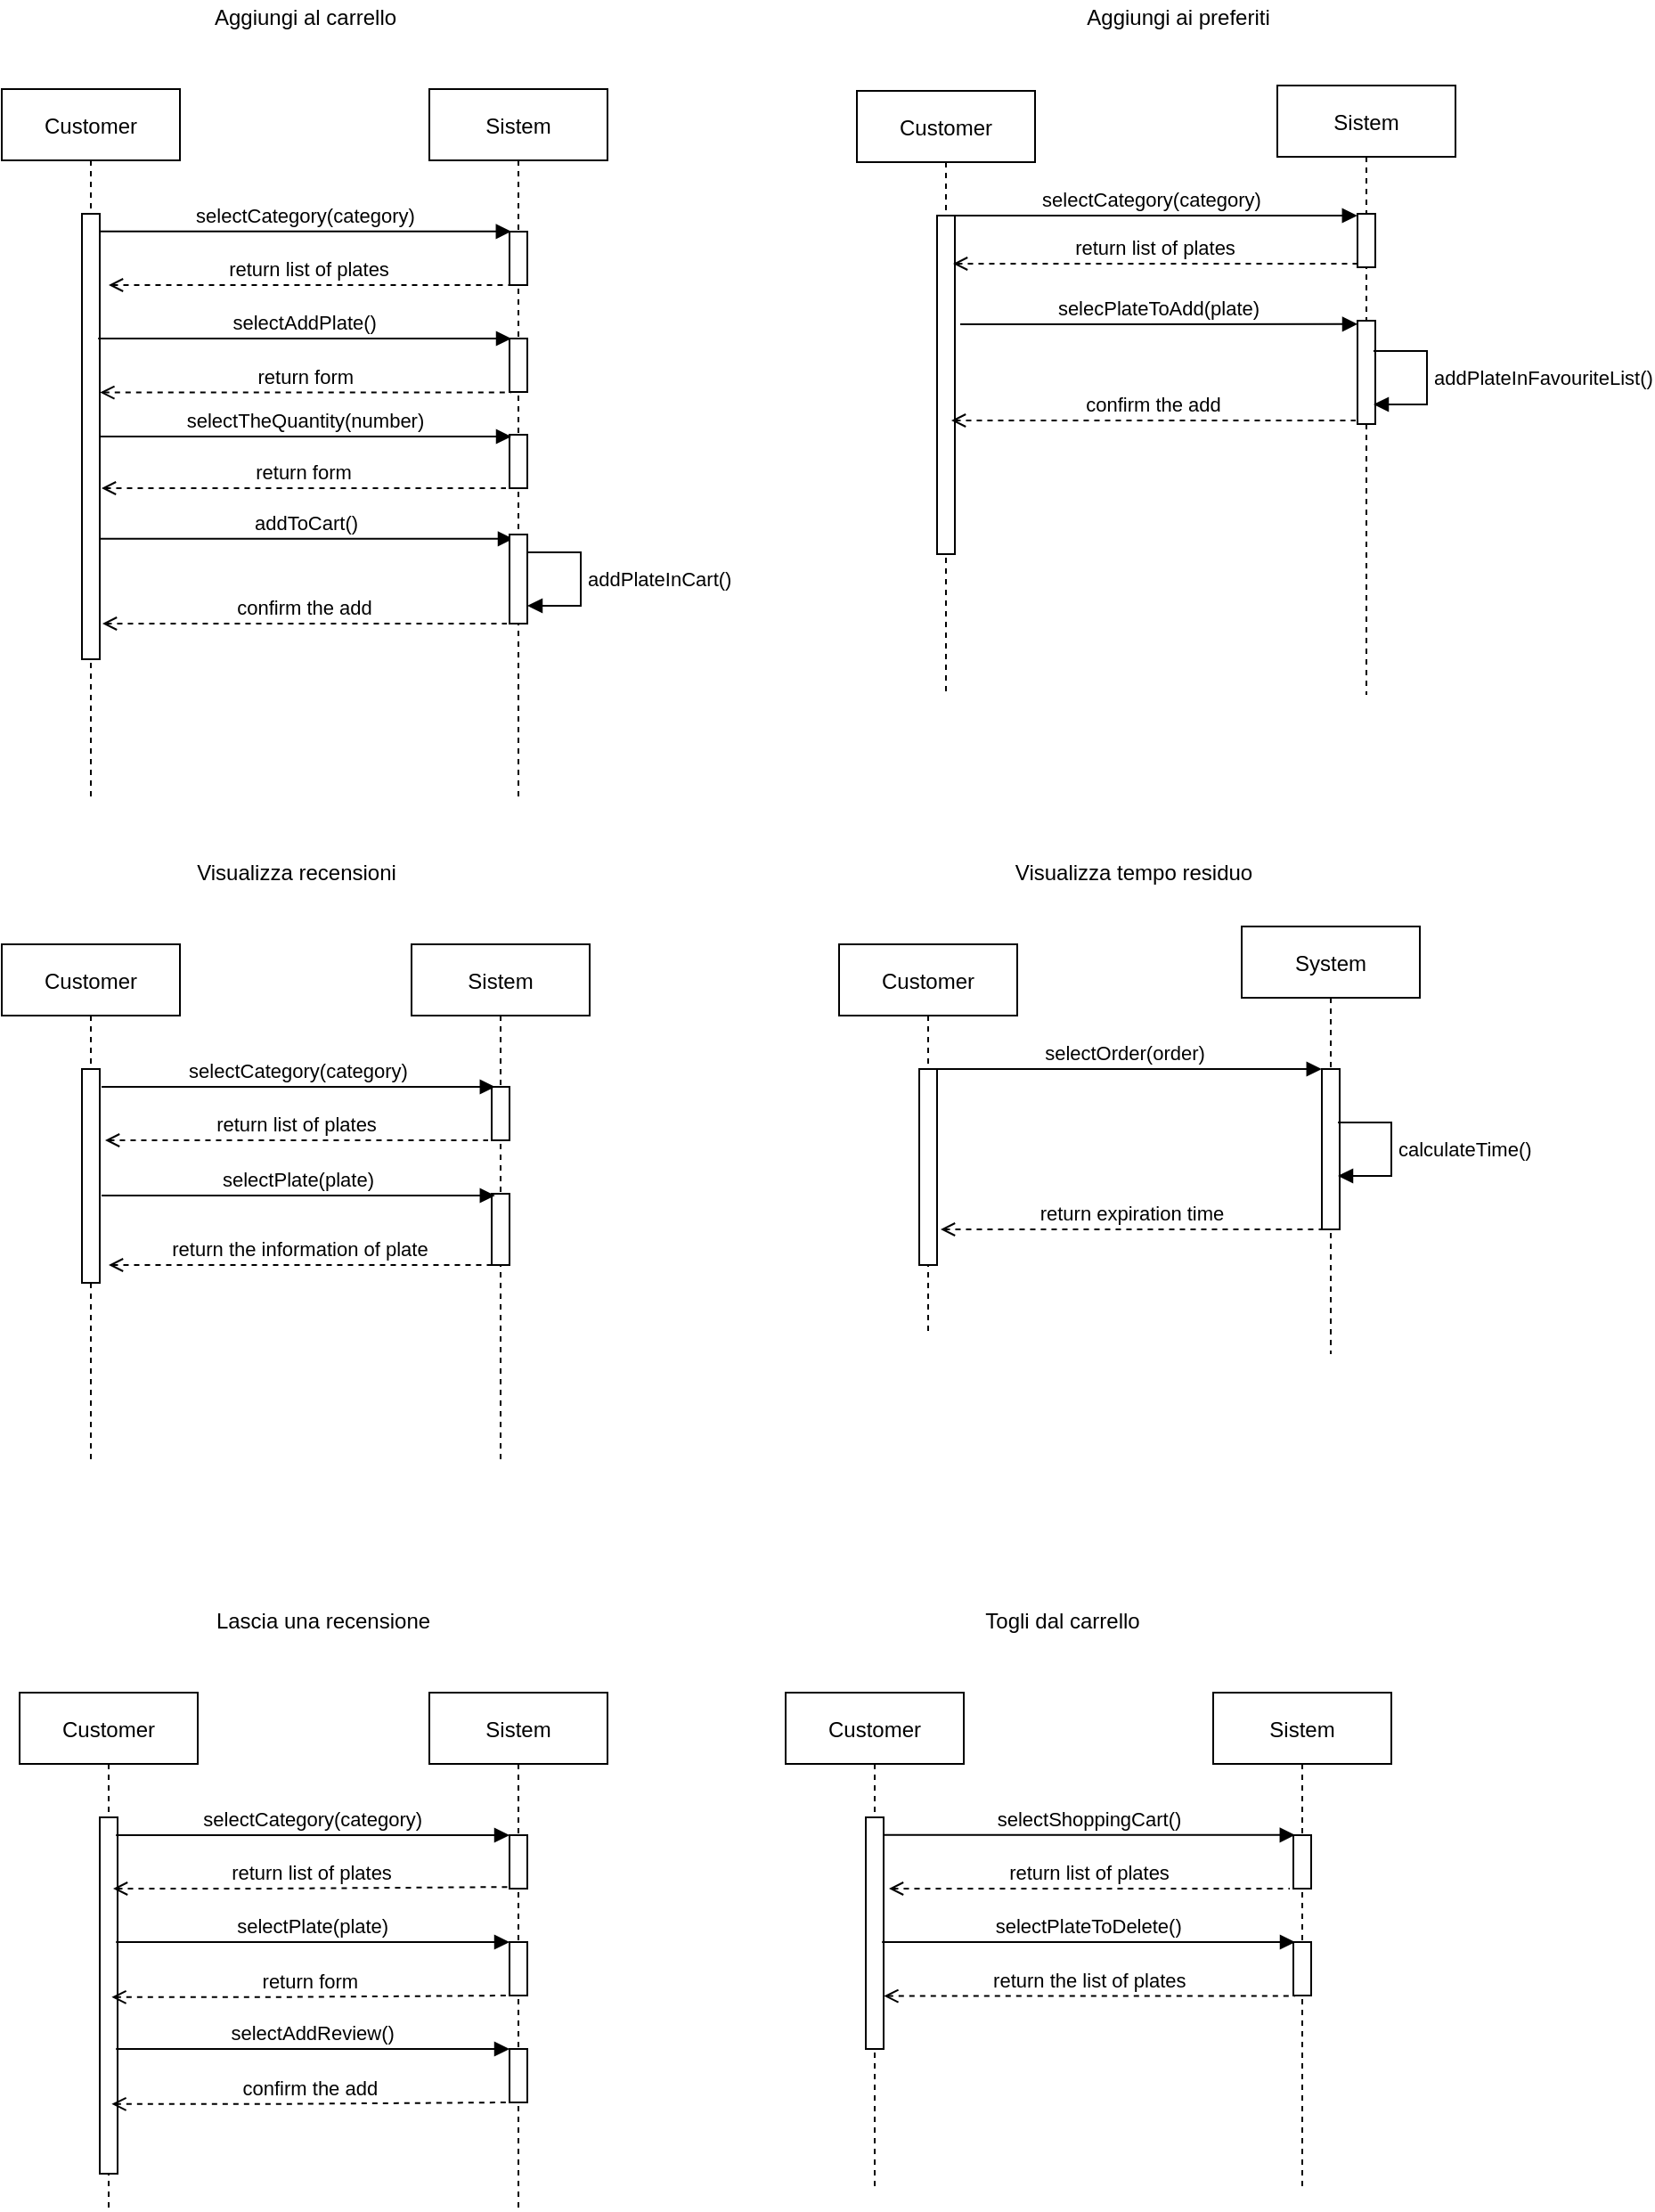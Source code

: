 <mxfile version="14.6.13" type="device"><diagram id="kgpKYQtTHZ0yAKxKKP6v" name="Page-1"><mxGraphModel dx="1185" dy="636" grid="1" gridSize="10" guides="1" tooltips="1" connect="1" arrows="1" fold="1" page="1" pageScale="1" pageWidth="850" pageHeight="1100" math="0" shadow="0"><root><mxCell id="0"/><mxCell id="1" parent="0"/><mxCell id="3nuBFxr9cyL0pnOWT2aG-1" value="Customer" style="shape=umlLifeline;perimeter=lifelinePerimeter;container=1;collapsible=0;recursiveResize=0;rounded=0;shadow=0;strokeWidth=1;" parent="1" vertex="1"><mxGeometry x="120" y="80" width="100" height="400" as="geometry"/></mxCell><mxCell id="3nuBFxr9cyL0pnOWT2aG-2" value="" style="points=[];perimeter=orthogonalPerimeter;rounded=0;shadow=0;strokeWidth=1;" parent="3nuBFxr9cyL0pnOWT2aG-1" vertex="1"><mxGeometry x="45" y="70" width="10" height="250" as="geometry"/></mxCell><mxCell id="3nuBFxr9cyL0pnOWT2aG-8" value="selectCategory(category)" style="verticalAlign=bottom;endArrow=block;entryX=0.09;entryY=-0.003;shadow=0;strokeWidth=1;entryDx=0;entryDy=0;entryPerimeter=0;" parent="1" source="3nuBFxr9cyL0pnOWT2aG-2" target="faFvhAIwq-i0XWVPRD8w-2" edge="1"><mxGeometry relative="1" as="geometry"><mxPoint x="275" y="160" as="sourcePoint"/></mxGeometry></mxCell><mxCell id="faFvhAIwq-i0XWVPRD8w-1" value="Sistem" style="shape=umlLifeline;perimeter=lifelinePerimeter;container=1;collapsible=0;recursiveResize=0;rounded=0;shadow=0;strokeWidth=1;" parent="1" vertex="1"><mxGeometry x="360" y="80" width="100" height="400" as="geometry"/></mxCell><mxCell id="faFvhAIwq-i0XWVPRD8w-2" value="" style="points=[];perimeter=orthogonalPerimeter;rounded=0;shadow=0;strokeWidth=1;" parent="faFvhAIwq-i0XWVPRD8w-1" vertex="1"><mxGeometry x="45" y="80" width="10" height="30" as="geometry"/></mxCell><mxCell id="faFvhAIwq-i0XWVPRD8w-4" value="return list of plates" style="verticalAlign=bottom;endArrow=none;dashed=1;endSize=8;shadow=0;strokeWidth=1;startArrow=open;startFill=0;endFill=0;" parent="1" target="faFvhAIwq-i0XWVPRD8w-2" edge="1"><mxGeometry relative="1" as="geometry"><mxPoint x="530" y="190.0" as="targetPoint"/><mxPoint x="180" y="190" as="sourcePoint"/></mxGeometry></mxCell><mxCell id="faFvhAIwq-i0XWVPRD8w-5" value="" style="points=[];perimeter=orthogonalPerimeter;rounded=0;shadow=0;strokeWidth=1;" parent="1" vertex="1"><mxGeometry x="405" y="220" width="10" height="30" as="geometry"/></mxCell><mxCell id="faFvhAIwq-i0XWVPRD8w-6" value="selectAddPlate()" style="verticalAlign=bottom;endArrow=block;shadow=0;strokeWidth=1;" parent="1" edge="1"><mxGeometry relative="1" as="geometry"><mxPoint x="174.1" y="220.0" as="sourcePoint"/><mxPoint x="406" y="220" as="targetPoint"/></mxGeometry></mxCell><mxCell id="faFvhAIwq-i0XWVPRD8w-7" value="return form" style="verticalAlign=bottom;endArrow=none;dashed=1;endSize=8;shadow=0;strokeWidth=1;exitX=1.033;exitY=0.212;exitDx=0;exitDy=0;exitPerimeter=0;startArrow=open;startFill=0;endFill=0;entryX=0.086;entryY=1.01;entryDx=0;entryDy=0;entryPerimeter=0;" parent="1" target="faFvhAIwq-i0XWVPRD8w-5" edge="1"><mxGeometry relative="1" as="geometry"><mxPoint x="524.83" y="250" as="targetPoint"/><mxPoint x="175.16" y="250.28" as="sourcePoint"/></mxGeometry></mxCell><mxCell id="faFvhAIwq-i0XWVPRD8w-8" value="" style="points=[];perimeter=orthogonalPerimeter;rounded=0;shadow=0;strokeWidth=1;" parent="1" vertex="1"><mxGeometry x="405" y="274" width="10" height="30" as="geometry"/></mxCell><mxCell id="faFvhAIwq-i0XWVPRD8w-9" value="selectTheQuantity(number)" style="verticalAlign=bottom;endArrow=block;shadow=0;strokeWidth=1;" parent="1" source="3nuBFxr9cyL0pnOWT2aG-2" edge="1"><mxGeometry relative="1" as="geometry"><mxPoint x="180" y="275" as="sourcePoint"/><mxPoint x="406" y="275" as="targetPoint"/></mxGeometry></mxCell><mxCell id="faFvhAIwq-i0XWVPRD8w-10" value="return form" style="verticalAlign=bottom;endArrow=none;dashed=1;endSize=8;shadow=0;strokeWidth=1;startArrow=open;startFill=0;endFill=0;" parent="1" edge="1"><mxGeometry relative="1" as="geometry"><mxPoint x="403" y="304" as="targetPoint"/><mxPoint x="176" y="304" as="sourcePoint"/></mxGeometry></mxCell><mxCell id="faFvhAIwq-i0XWVPRD8w-11" value="addToCart()" style="verticalAlign=bottom;endArrow=block;shadow=0;strokeWidth=1;entryX=0.2;entryY=0.048;entryDx=0;entryDy=0;entryPerimeter=0;" parent="1" source="3nuBFxr9cyL0pnOWT2aG-2" target="faFvhAIwq-i0XWVPRD8w-12" edge="1"><mxGeometry relative="1" as="geometry"><mxPoint x="180" y="330" as="sourcePoint"/><mxPoint x="345" y="330" as="targetPoint"/></mxGeometry></mxCell><mxCell id="faFvhAIwq-i0XWVPRD8w-12" value="" style="points=[];perimeter=orthogonalPerimeter;rounded=0;shadow=0;strokeWidth=1;" parent="1" vertex="1"><mxGeometry x="405" y="330" width="10" height="50" as="geometry"/></mxCell><mxCell id="faFvhAIwq-i0XWVPRD8w-18" value="Aggiungi al carrello" style="text;html=1;align=center;verticalAlign=middle;resizable=0;points=[];autosize=1;strokeColor=none;" parent="1" vertex="1"><mxGeometry x="230" y="30" width="120" height="20" as="geometry"/></mxCell><mxCell id="faFvhAIwq-i0XWVPRD8w-19" value="Customer" style="shape=umlLifeline;perimeter=lifelinePerimeter;container=1;collapsible=0;recursiveResize=0;rounded=0;shadow=0;strokeWidth=1;" parent="1" vertex="1"><mxGeometry x="600" y="81" width="100" height="339" as="geometry"/></mxCell><mxCell id="faFvhAIwq-i0XWVPRD8w-20" value="" style="points=[];perimeter=orthogonalPerimeter;rounded=0;shadow=0;strokeWidth=1;" parent="faFvhAIwq-i0XWVPRD8w-19" vertex="1"><mxGeometry x="45" y="70" width="10" height="190" as="geometry"/></mxCell><mxCell id="faFvhAIwq-i0XWVPRD8w-21" value="Sistem" style="shape=umlLifeline;perimeter=lifelinePerimeter;container=1;collapsible=0;recursiveResize=0;rounded=0;shadow=0;strokeWidth=1;" parent="1" vertex="1"><mxGeometry x="836" y="78" width="100" height="342" as="geometry"/></mxCell><mxCell id="faFvhAIwq-i0XWVPRD8w-22" value="" style="points=[];perimeter=orthogonalPerimeter;rounded=0;shadow=0;strokeWidth=1;" parent="faFvhAIwq-i0XWVPRD8w-21" vertex="1"><mxGeometry x="45" y="72" width="10" height="30" as="geometry"/></mxCell><mxCell id="faFvhAIwq-i0XWVPRD8w-26" value="" style="points=[];perimeter=orthogonalPerimeter;rounded=0;shadow=0;strokeWidth=1;" parent="faFvhAIwq-i0XWVPRD8w-21" vertex="1"><mxGeometry x="45" y="132" width="10" height="58" as="geometry"/></mxCell><mxCell id="faFvhAIwq-i0XWVPRD8w-24" value="selectCategory(category)" style="verticalAlign=bottom;endArrow=block;entryX=0.09;entryY=-0.003;shadow=0;strokeWidth=1;entryDx=0;entryDy=0;entryPerimeter=0;" parent="1" edge="1"><mxGeometry relative="1" as="geometry"><mxPoint x="650" y="151.0" as="sourcePoint"/><mxPoint x="880.9" y="151.0" as="targetPoint"/></mxGeometry></mxCell><mxCell id="faFvhAIwq-i0XWVPRD8w-25" value="return list of plates" style="verticalAlign=bottom;endArrow=none;dashed=1;endSize=8;shadow=0;strokeWidth=1;startArrow=open;startFill=0;endFill=0;" parent="1" edge="1"><mxGeometry relative="1" as="geometry"><mxPoint x="881" y="178" as="targetPoint"/><mxPoint x="654" y="178" as="sourcePoint"/></mxGeometry></mxCell><mxCell id="faFvhAIwq-i0XWVPRD8w-27" value="selecPlateToAdd(plate)" style="verticalAlign=bottom;endArrow=block;entryX=0;entryY=0.033;shadow=0;strokeWidth=1;entryDx=0;entryDy=0;entryPerimeter=0;" parent="1" target="faFvhAIwq-i0XWVPRD8w-26" edge="1"><mxGeometry relative="1" as="geometry"><mxPoint x="658" y="212" as="sourcePoint"/><mxPoint x="878.9" y="201" as="targetPoint"/><Array as="points"/></mxGeometry></mxCell><mxCell id="faFvhAIwq-i0XWVPRD8w-28" value="confirm the add" style="verticalAlign=bottom;endArrow=none;dashed=1;endSize=8;shadow=0;strokeWidth=1;startArrow=open;startFill=0;endFill=0;" parent="1" edge="1"><mxGeometry relative="1" as="geometry"><mxPoint x="880" y="266" as="targetPoint"/><mxPoint x="653" y="266" as="sourcePoint"/></mxGeometry></mxCell><mxCell id="faFvhAIwq-i0XWVPRD8w-41" value="Aggiungi ai preferiti" style="text;html=1;align=center;verticalAlign=middle;resizable=0;points=[];autosize=1;strokeColor=none;" parent="1" vertex="1"><mxGeometry x="720" y="30" width="120" height="20" as="geometry"/></mxCell><mxCell id="faFvhAIwq-i0XWVPRD8w-42" value="Customer" style="shape=umlLifeline;perimeter=lifelinePerimeter;container=1;collapsible=0;recursiveResize=0;rounded=0;shadow=0;strokeWidth=1;" parent="1" vertex="1"><mxGeometry x="120" y="560" width="100" height="290" as="geometry"/></mxCell><mxCell id="faFvhAIwq-i0XWVPRD8w-43" value="" style="points=[];perimeter=orthogonalPerimeter;rounded=0;shadow=0;strokeWidth=1;" parent="faFvhAIwq-i0XWVPRD8w-42" vertex="1"><mxGeometry x="45" y="70" width="10" height="120" as="geometry"/></mxCell><mxCell id="faFvhAIwq-i0XWVPRD8w-44" value="Sistem" style="shape=umlLifeline;perimeter=lifelinePerimeter;container=1;collapsible=0;recursiveResize=0;rounded=0;shadow=0;strokeWidth=1;" parent="1" vertex="1"><mxGeometry x="350" y="560" width="100" height="290" as="geometry"/></mxCell><mxCell id="faFvhAIwq-i0XWVPRD8w-45" value="" style="points=[];perimeter=orthogonalPerimeter;rounded=0;shadow=0;strokeWidth=1;" parent="faFvhAIwq-i0XWVPRD8w-44" vertex="1"><mxGeometry x="45" y="80" width="10" height="30" as="geometry"/></mxCell><mxCell id="faFvhAIwq-i0XWVPRD8w-50" value="" style="points=[];perimeter=orthogonalPerimeter;rounded=0;shadow=0;strokeWidth=1;" parent="faFvhAIwq-i0XWVPRD8w-44" vertex="1"><mxGeometry x="45" y="140" width="10" height="40" as="geometry"/></mxCell><mxCell id="faFvhAIwq-i0XWVPRD8w-46" value="selectCategory(category)" style="verticalAlign=bottom;endArrow=block;entryX=0.09;entryY=-0.003;shadow=0;strokeWidth=1;entryDx=0;entryDy=0;entryPerimeter=0;" parent="1" edge="1"><mxGeometry relative="1" as="geometry"><mxPoint x="176" y="640" as="sourcePoint"/><mxPoint x="396.9" y="640" as="targetPoint"/></mxGeometry></mxCell><mxCell id="faFvhAIwq-i0XWVPRD8w-47" value="return list of plates" style="verticalAlign=bottom;endArrow=none;dashed=1;endSize=8;shadow=0;strokeWidth=1;startArrow=open;startFill=0;endFill=0;" parent="1" edge="1"><mxGeometry relative="1" as="geometry"><mxPoint x="393" y="670" as="targetPoint"/><mxPoint x="178" y="670" as="sourcePoint"/><Array as="points"><mxPoint x="263" y="670"/></Array></mxGeometry></mxCell><mxCell id="faFvhAIwq-i0XWVPRD8w-49" value="selectPlate(plate)" style="verticalAlign=bottom;endArrow=block;entryX=0.09;entryY=-0.003;shadow=0;strokeWidth=1;entryDx=0;entryDy=0;entryPerimeter=0;" parent="1" edge="1"><mxGeometry relative="1" as="geometry"><mxPoint x="176" y="701" as="sourcePoint"/><mxPoint x="396.9" y="701" as="targetPoint"/></mxGeometry></mxCell><mxCell id="faFvhAIwq-i0XWVPRD8w-51" value="return the information of plate" style="verticalAlign=bottom;endArrow=none;dashed=1;endSize=8;shadow=0;strokeWidth=1;startArrow=open;startFill=0;endFill=0;" parent="1" edge="1"><mxGeometry relative="1" as="geometry"><mxPoint x="395" y="740" as="targetPoint"/><mxPoint x="180" y="740" as="sourcePoint"/><Array as="points"><mxPoint x="265" y="740"/></Array></mxGeometry></mxCell><mxCell id="faFvhAIwq-i0XWVPRD8w-57" value="Visualizza recensioni" style="text;html=1;align=center;verticalAlign=middle;resizable=0;points=[];autosize=1;strokeColor=none;" parent="1" vertex="1"><mxGeometry x="220" y="510" width="130" height="20" as="geometry"/></mxCell><mxCell id="faFvhAIwq-i0XWVPRD8w-58" value="Customer" style="shape=umlLifeline;perimeter=lifelinePerimeter;container=1;collapsible=0;recursiveResize=0;rounded=0;shadow=0;strokeWidth=1;" parent="1" vertex="1"><mxGeometry x="590" y="560" width="100" height="220" as="geometry"/></mxCell><mxCell id="faFvhAIwq-i0XWVPRD8w-59" value="" style="points=[];perimeter=orthogonalPerimeter;rounded=0;shadow=0;strokeWidth=1;" parent="faFvhAIwq-i0XWVPRD8w-58" vertex="1"><mxGeometry x="45" y="70" width="10" height="110" as="geometry"/></mxCell><mxCell id="faFvhAIwq-i0XWVPRD8w-60" value="System" style="shape=umlLifeline;perimeter=lifelinePerimeter;container=1;collapsible=0;recursiveResize=0;rounded=0;shadow=0;strokeWidth=1;" parent="1" vertex="1"><mxGeometry x="816" y="550" width="100" height="240" as="geometry"/></mxCell><mxCell id="faFvhAIwq-i0XWVPRD8w-61" value="" style="points=[];perimeter=orthogonalPerimeter;rounded=0;shadow=0;strokeWidth=1;" parent="faFvhAIwq-i0XWVPRD8w-60" vertex="1"><mxGeometry x="45" y="80" width="10" height="90" as="geometry"/></mxCell><mxCell id="faFvhAIwq-i0XWVPRD8w-66" value="selectOrder(order)" style="verticalAlign=bottom;endArrow=block;entryX=0.09;entryY=-0.003;shadow=0;strokeWidth=1;entryDx=0;entryDy=0;entryPerimeter=0;" parent="1" edge="1"><mxGeometry relative="1" as="geometry"><mxPoint x="640" y="630" as="sourcePoint"/><mxPoint x="860.9" y="630" as="targetPoint"/></mxGeometry></mxCell><mxCell id="faFvhAIwq-i0XWVPRD8w-67" value="return expiration time" style="verticalAlign=bottom;endArrow=none;dashed=1;endSize=8;shadow=0;strokeWidth=1;startArrow=open;startFill=0;endFill=0;" parent="1" edge="1"><mxGeometry relative="1" as="geometry"><mxPoint x="862" y="720" as="targetPoint"/><mxPoint x="647" y="720" as="sourcePoint"/><Array as="points"><mxPoint x="700" y="720"/><mxPoint x="732" y="720"/><mxPoint x="790" y="720"/></Array></mxGeometry></mxCell><mxCell id="faFvhAIwq-i0XWVPRD8w-76" value="calculateTime()" style="edgeStyle=orthogonalEdgeStyle;html=1;align=left;spacingLeft=2;endArrow=block;rounded=0;" parent="1" edge="1"><mxGeometry relative="1" as="geometry"><mxPoint x="870" y="660" as="sourcePoint"/><Array as="points"><mxPoint x="900" y="660"/><mxPoint x="900" y="690"/></Array><mxPoint x="870" y="690" as="targetPoint"/></mxGeometry></mxCell><mxCell id="faFvhAIwq-i0XWVPRD8w-77" value="Visualizza tempo residuo" style="text;html=1;align=center;verticalAlign=middle;resizable=0;points=[];autosize=1;strokeColor=none;" parent="1" vertex="1"><mxGeometry x="680" y="510" width="150" height="20" as="geometry"/></mxCell><mxCell id="faFvhAIwq-i0XWVPRD8w-78" value="Customer" style="shape=umlLifeline;perimeter=lifelinePerimeter;container=1;collapsible=0;recursiveResize=0;rounded=0;shadow=0;strokeWidth=1;" parent="1" vertex="1"><mxGeometry x="130" y="980" width="100" height="290" as="geometry"/></mxCell><mxCell id="faFvhAIwq-i0XWVPRD8w-79" value="" style="points=[];perimeter=orthogonalPerimeter;rounded=0;shadow=0;strokeWidth=1;" parent="faFvhAIwq-i0XWVPRD8w-78" vertex="1"><mxGeometry x="45" y="70" width="10" height="200" as="geometry"/></mxCell><mxCell id="faFvhAIwq-i0XWVPRD8w-80" value="Sistem" style="shape=umlLifeline;perimeter=lifelinePerimeter;container=1;collapsible=0;recursiveResize=0;rounded=0;shadow=0;strokeWidth=1;" parent="1" vertex="1"><mxGeometry x="360" y="980" width="100" height="290" as="geometry"/></mxCell><mxCell id="faFvhAIwq-i0XWVPRD8w-81" value="" style="points=[];perimeter=orthogonalPerimeter;rounded=0;shadow=0;strokeWidth=1;" parent="faFvhAIwq-i0XWVPRD8w-80" vertex="1"><mxGeometry x="45" y="80" width="10" height="30" as="geometry"/></mxCell><mxCell id="faFvhAIwq-i0XWVPRD8w-82" value="" style="points=[];perimeter=orthogonalPerimeter;rounded=0;shadow=0;strokeWidth=1;" parent="faFvhAIwq-i0XWVPRD8w-80" vertex="1"><mxGeometry x="45" y="140" width="10" height="30" as="geometry"/></mxCell><mxCell id="faFvhAIwq-i0XWVPRD8w-90" value="" style="points=[];perimeter=orthogonalPerimeter;rounded=0;shadow=0;strokeWidth=1;" parent="faFvhAIwq-i0XWVPRD8w-80" vertex="1"><mxGeometry x="45" y="200" width="10" height="30" as="geometry"/></mxCell><mxCell id="faFvhAIwq-i0XWVPRD8w-83" value="selectCategory(category)" style="verticalAlign=bottom;endArrow=block;entryX=0.09;entryY=-0.003;shadow=0;strokeWidth=1;entryDx=0;entryDy=0;entryPerimeter=0;" parent="1" edge="1"><mxGeometry relative="1" as="geometry"><mxPoint x="184.1" y="1060" as="sourcePoint"/><mxPoint x="405.0" y="1060" as="targetPoint"/></mxGeometry></mxCell><mxCell id="faFvhAIwq-i0XWVPRD8w-84" value="return list of plates" style="verticalAlign=bottom;endArrow=none;dashed=1;endSize=8;shadow=0;strokeWidth=1;startArrow=open;startFill=0;endFill=0;entryX=0.082;entryY=0.969;entryDx=0;entryDy=0;entryPerimeter=0;" parent="1" target="faFvhAIwq-i0XWVPRD8w-81" edge="1"><mxGeometry relative="1" as="geometry"><mxPoint x="397.5" y="1090" as="targetPoint"/><mxPoint x="182.5" y="1090" as="sourcePoint"/><Array as="points"><mxPoint x="267.5" y="1090"/></Array></mxGeometry></mxCell><mxCell id="faFvhAIwq-i0XWVPRD8w-85" value="selectPlate(plate)" style="verticalAlign=bottom;endArrow=block;entryX=0.09;entryY=-0.003;shadow=0;strokeWidth=1;entryDx=0;entryDy=0;entryPerimeter=0;" parent="1" edge="1"><mxGeometry relative="1" as="geometry"><mxPoint x="184.1" y="1120.0" as="sourcePoint"/><mxPoint x="405.0" y="1120.0" as="targetPoint"/></mxGeometry></mxCell><mxCell id="faFvhAIwq-i0XWVPRD8w-89" value="return form" style="verticalAlign=bottom;endArrow=none;dashed=1;endSize=8;shadow=0;strokeWidth=1;startArrow=open;startFill=0;endFill=0;entryX=0.082;entryY=0.969;entryDx=0;entryDy=0;entryPerimeter=0;" parent="1" edge="1"><mxGeometry relative="1" as="geometry"><mxPoint x="405.0" y="1150" as="targetPoint"/><mxPoint x="181.68" y="1150.93" as="sourcePoint"/><Array as="points"><mxPoint x="266.68" y="1150.93"/></Array></mxGeometry></mxCell><mxCell id="faFvhAIwq-i0XWVPRD8w-91" value="selectAddReview()" style="verticalAlign=bottom;endArrow=block;entryX=0.09;entryY=-0.003;shadow=0;strokeWidth=1;entryDx=0;entryDy=0;entryPerimeter=0;" parent="1" edge="1"><mxGeometry relative="1" as="geometry"><mxPoint x="184.1" y="1180.0" as="sourcePoint"/><mxPoint x="405" y="1180.0" as="targetPoint"/></mxGeometry></mxCell><mxCell id="faFvhAIwq-i0XWVPRD8w-92" value="confirm the add" style="verticalAlign=bottom;endArrow=none;dashed=1;endSize=8;shadow=0;strokeWidth=1;startArrow=open;startFill=0;endFill=0;entryX=0.082;entryY=0.969;entryDx=0;entryDy=0;entryPerimeter=0;" parent="1" edge="1"><mxGeometry relative="1" as="geometry"><mxPoint x="405.0" y="1210" as="targetPoint"/><mxPoint x="181.68" y="1210.93" as="sourcePoint"/><Array as="points"><mxPoint x="266.68" y="1210.93"/></Array></mxGeometry></mxCell><mxCell id="faFvhAIwq-i0XWVPRD8w-93" value="Lascia una recensione" style="text;html=1;align=center;verticalAlign=middle;resizable=0;points=[];autosize=1;strokeColor=none;" parent="1" vertex="1"><mxGeometry x="230" y="930" width="140" height="20" as="geometry"/></mxCell><mxCell id="faFvhAIwq-i0XWVPRD8w-94" value="Customer" style="shape=umlLifeline;perimeter=lifelinePerimeter;container=1;collapsible=0;recursiveResize=0;rounded=0;shadow=0;strokeWidth=1;" parent="1" vertex="1"><mxGeometry x="560" y="980" width="100" height="280" as="geometry"/></mxCell><mxCell id="faFvhAIwq-i0XWVPRD8w-95" value="" style="points=[];perimeter=orthogonalPerimeter;rounded=0;shadow=0;strokeWidth=1;" parent="faFvhAIwq-i0XWVPRD8w-94" vertex="1"><mxGeometry x="45" y="70" width="10" height="130" as="geometry"/></mxCell><mxCell id="faFvhAIwq-i0XWVPRD8w-96" value="selectShoppingCart()" style="verticalAlign=bottom;endArrow=block;entryX=0.09;entryY=-0.003;shadow=0;strokeWidth=1;entryDx=0;entryDy=0;entryPerimeter=0;" parent="1" source="faFvhAIwq-i0XWVPRD8w-95" target="faFvhAIwq-i0XWVPRD8w-98" edge="1"><mxGeometry relative="1" as="geometry"><mxPoint x="715" y="1060" as="sourcePoint"/></mxGeometry></mxCell><mxCell id="faFvhAIwq-i0XWVPRD8w-97" value="Sistem" style="shape=umlLifeline;perimeter=lifelinePerimeter;container=1;collapsible=0;recursiveResize=0;rounded=0;shadow=0;strokeWidth=1;" parent="1" vertex="1"><mxGeometry x="800" y="980" width="100" height="280" as="geometry"/></mxCell><mxCell id="faFvhAIwq-i0XWVPRD8w-98" value="" style="points=[];perimeter=orthogonalPerimeter;rounded=0;shadow=0;strokeWidth=1;" parent="faFvhAIwq-i0XWVPRD8w-97" vertex="1"><mxGeometry x="45" y="80" width="10" height="30" as="geometry"/></mxCell><mxCell id="faFvhAIwq-i0XWVPRD8w-99" value="return list of plates" style="verticalAlign=bottom;endArrow=none;dashed=1;endSize=8;shadow=0;strokeWidth=1;startArrow=open;startFill=0;endFill=0;" parent="1" edge="1"><mxGeometry relative="1" as="geometry"><mxPoint x="843" y="1090" as="targetPoint"/><mxPoint x="618" y="1090" as="sourcePoint"/></mxGeometry></mxCell><mxCell id="faFvhAIwq-i0XWVPRD8w-100" value="" style="points=[];perimeter=orthogonalPerimeter;rounded=0;shadow=0;strokeWidth=1;" parent="1" vertex="1"><mxGeometry x="845" y="1120" width="10" height="30" as="geometry"/></mxCell><mxCell id="faFvhAIwq-i0XWVPRD8w-101" value="selectPlateToDelete()" style="verticalAlign=bottom;endArrow=block;shadow=0;strokeWidth=1;" parent="1" edge="1"><mxGeometry relative="1" as="geometry"><mxPoint x="614.1" y="1120" as="sourcePoint"/><mxPoint x="846" y="1120" as="targetPoint"/></mxGeometry></mxCell><mxCell id="faFvhAIwq-i0XWVPRD8w-102" value="return the list of plates" style="verticalAlign=bottom;endArrow=none;dashed=1;endSize=8;shadow=0;strokeWidth=1;exitX=1.033;exitY=0.212;exitDx=0;exitDy=0;exitPerimeter=0;startArrow=open;startFill=0;endFill=0;entryX=0.086;entryY=1.01;entryDx=0;entryDy=0;entryPerimeter=0;" parent="1" target="faFvhAIwq-i0XWVPRD8w-100" edge="1"><mxGeometry relative="1" as="geometry"><mxPoint x="964.83" y="1150" as="targetPoint"/><mxPoint x="615.16" y="1150.28" as="sourcePoint"/></mxGeometry></mxCell><mxCell id="faFvhAIwq-i0XWVPRD8w-109" value="Togli dal carrello" style="text;html=1;align=center;verticalAlign=middle;resizable=0;points=[];autosize=1;strokeColor=none;" parent="1" vertex="1"><mxGeometry x="660" y="930" width="110" height="20" as="geometry"/></mxCell><mxCell id="faFvhAIwq-i0XWVPRD8w-118" value="confirm the add" style="verticalAlign=bottom;endArrow=none;dashed=1;endSize=8;shadow=0;strokeWidth=1;startArrow=open;startFill=0;endFill=0;" parent="1" edge="1"><mxGeometry relative="1" as="geometry"><mxPoint x="403.5" y="380" as="targetPoint"/><mxPoint x="176.5" y="380" as="sourcePoint"/></mxGeometry></mxCell><mxCell id="P9_rgPWlf50oz-84YT5a-1" value="addPlateInCart()" style="edgeStyle=orthogonalEdgeStyle;html=1;align=left;spacingLeft=2;endArrow=block;rounded=0;" edge="1" parent="1"><mxGeometry relative="1" as="geometry"><mxPoint x="415" y="340" as="sourcePoint"/><Array as="points"><mxPoint x="445" y="340"/><mxPoint x="445" y="370"/></Array><mxPoint x="415" y="370" as="targetPoint"/></mxGeometry></mxCell><mxCell id="P9_rgPWlf50oz-84YT5a-3" value="addPlateInFavouriteList()" style="edgeStyle=orthogonalEdgeStyle;html=1;align=left;spacingLeft=2;endArrow=block;rounded=0;" edge="1" parent="1"><mxGeometry relative="1" as="geometry"><mxPoint x="890" y="227.0" as="sourcePoint"/><Array as="points"><mxPoint x="920" y="227"/><mxPoint x="920" y="257"/></Array><mxPoint x="890" y="257.0" as="targetPoint"/></mxGeometry></mxCell></root></mxGraphModel></diagram></mxfile>